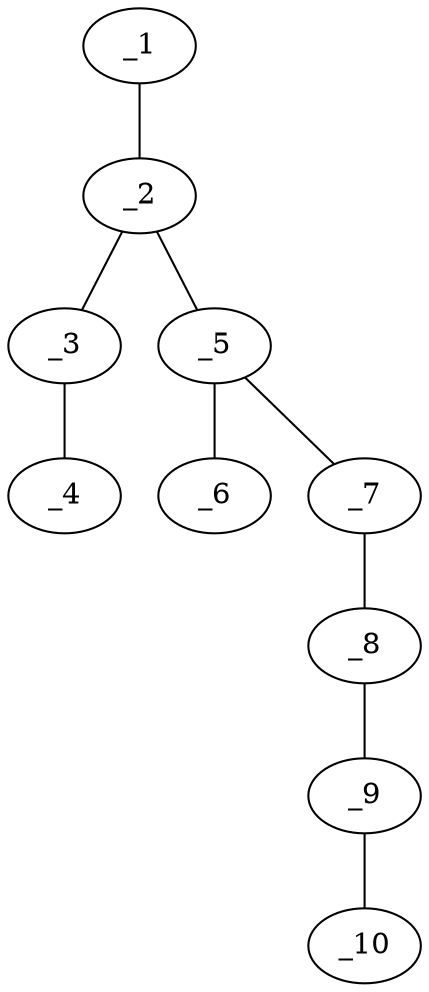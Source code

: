 graph molid644297 {
	_1	 [charge=0,
		chem=1,
		symbol="C  ",
		x="6.3301",
		y="1.25"];
	_2	 [charge=0,
		chem=4,
		symbol="N  ",
		x="6.3301",
		y="0.25"];
	_1 -- _2	 [valence=1];
	_3	 [charge=0,
		chem=2,
		symbol="O  ",
		x="7.1962",
		y="-0.25"];
	_2 -- _3	 [valence=1];
	_5	 [charge=0,
		chem=1,
		symbol="C  ",
		x="5.4641",
		y="-0.25"];
	_2 -- _5	 [valence=1];
	_4	 [charge=0,
		chem=1,
		symbol="C  ",
		x="8.0622",
		y="0.25"];
	_3 -- _4	 [valence=1];
	_6	 [charge=0,
		chem=2,
		symbol="O  ",
		x="5.4641",
		y="-1.25"];
	_5 -- _6	 [valence=2];
	_7	 [charge=0,
		chem=1,
		symbol="C  ",
		x="4.5981",
		y="0.25"];
	_5 -- _7	 [valence=1];
	_8	 [charge=0,
		chem=1,
		symbol="C  ",
		x="3.7321",
		y="-0.25"];
	_7 -- _8	 [valence=1];
	_9	 [charge=0,
		chem=1,
		symbol="C  ",
		x="2.866",
		y="0.25"];
	_8 -- _9	 [valence=1];
	_10	 [charge=0,
		chem=2,
		symbol="O  ",
		x=2,
		y="-0.25"];
	_9 -- _10	 [valence=1];
}
